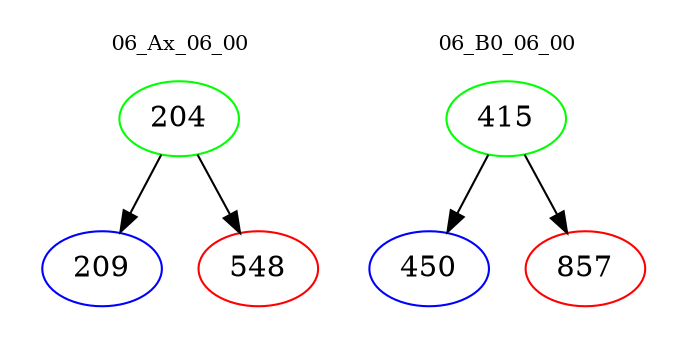 digraph{
subgraph cluster_0 {
color = white
label = "06_Ax_06_00";
fontsize=10;
T0_204 [label="204", color="green"]
T0_204 -> T0_209 [color="black"]
T0_209 [label="209", color="blue"]
T0_204 -> T0_548 [color="black"]
T0_548 [label="548", color="red"]
}
subgraph cluster_1 {
color = white
label = "06_B0_06_00";
fontsize=10;
T1_415 [label="415", color="green"]
T1_415 -> T1_450 [color="black"]
T1_450 [label="450", color="blue"]
T1_415 -> T1_857 [color="black"]
T1_857 [label="857", color="red"]
}
}
